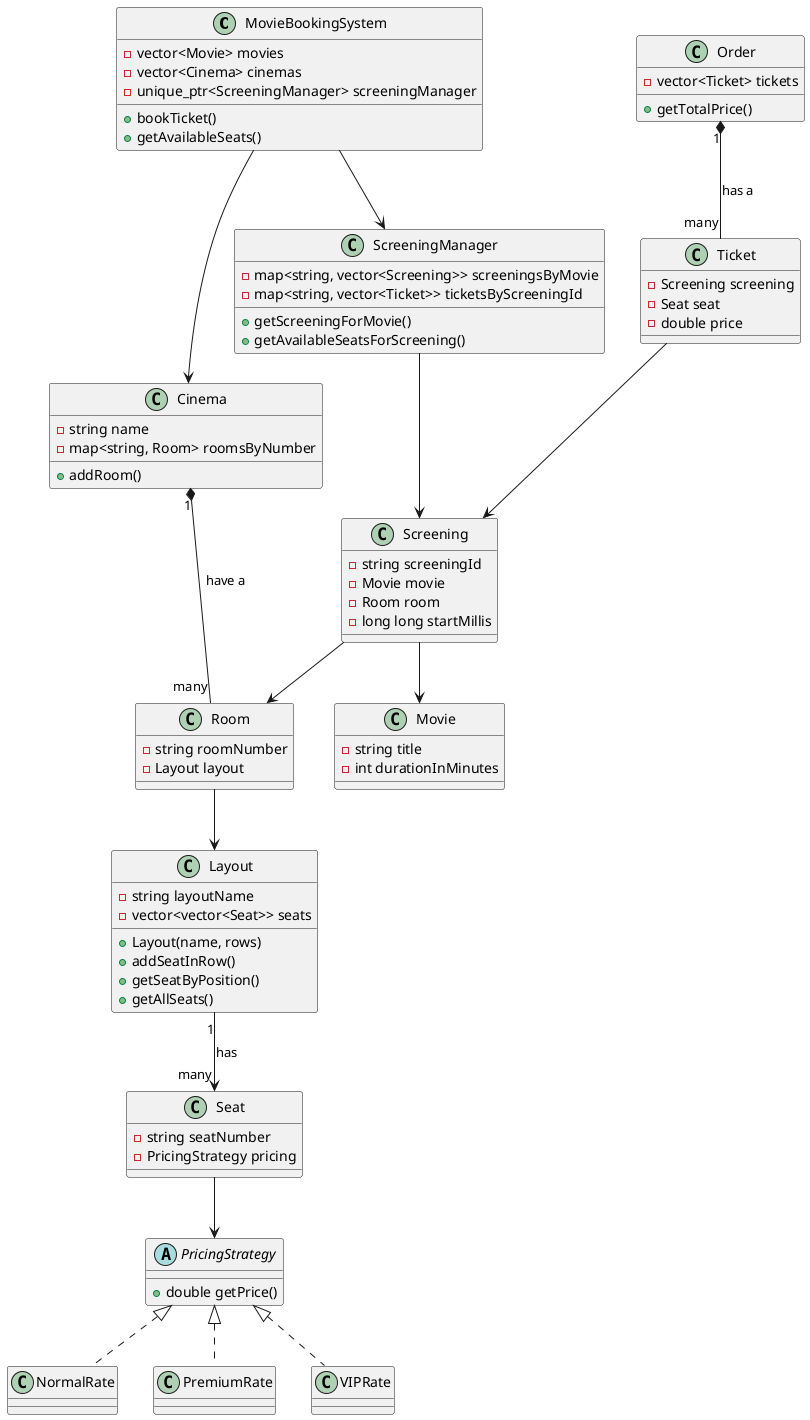 @startuml
class MovieBookingSystem {
    - vector<Movie> movies
    - vector<Cinema> cinemas
    - unique_ptr<ScreeningManager> screeningManager
    + bookTicket()
    + getAvailableSeats()
}
MovieBookingSystem --> ScreeningManager
MovieBookingSystem --> Cinema

class Order {
    - vector<Ticket> tickets
    + getTotalPrice()
}
Order "1" *-- "many" Ticket: has a

class ScreeningManager {
    - map<string, vector<Screening>> screeningsByMovie
    - map<string, vector<Ticket>> ticketsByScreeningId
    + getScreeningForMovie()
    + getAvailableSeatsForScreening()
}
ScreeningManager --> Screening

class Ticket {
    - Screening screening
    - Seat seat
    - double price
}
Ticket --> Screening

class Cinema {
    - string name
    - map<string, Room> roomsByNumber
    + addRoom()
}
Cinema "1" *-- "many" Room: have a

class Screening {
    - string screeningId
    - Movie movie
    - Room room
    - long long startMillis
}
Screening --> Movie
Screening --> Room

class Movie {
    - string title
    - int durationInMinutes
}

class Room {
    - string roomNumber
    - Layout layout
}
Room --> Layout

class Layout {
    - string layoutName
    - vector<vector<Seat>> seats
    + Layout(name, rows)
    + addSeatInRow()
    + getSeatByPosition()
    + getAllSeats()
}
Layout "1" --> "many" Seat: has

class Seat {
    - string seatNumber
    - PricingStrategy pricing
}
Seat --> PricingStrategy

abstract PricingStrategy {
    + double getPrice()
}
class NormalRate implements PricingStrategy
class PremiumRate implements PricingStrategy
class VIPRate implements PricingStrategy
@enduml